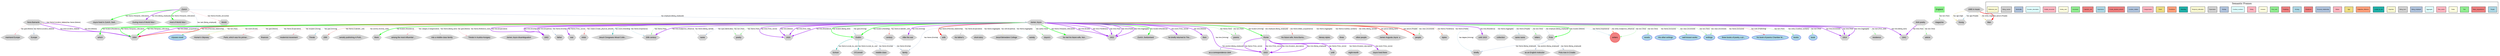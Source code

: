 digraph James_Joyce {
    rankdir=TB;
    compound=true;
    node [fontname="Arial", fontsize=12, style=filled];
    edge [fontname="Arial", fontsize=10, color=gray];
    
    // Graph styling
    bgcolor=white;
    
    // Node type definitions
    subgraph cluster_people {{
        label="People";
        style=filled;
        fillcolor=lightcoral;
        color=red;
        node [fillcolor=lightcoral, color=red, shape=circle];
    }}
    
    subgraph cluster_locations {{
        label="Locations";
        style=filled;
        fillcolor=lightgreen;
        color=green;
        node [fillcolor=lightgreen, color=green, shape=box];
    }}
    
    subgraph cluster_concepts {{
        label="Concepts";
        style=filled;
        fillcolor=lightblue;
        color=blue;
        node [fillcolor=lightblue, color=blue, shape=ellipse];
    }}
    
    subgraph cluster_events {{
        label="Events";
        style=filled;
        fillcolor=lightyellow;
        color=orange;
        node [fillcolor=lightyellow, color=orange, shape=diamond];
    }}
    
    subgraph cluster_other {{
        label="Other";
        style=filled;
        fillcolor=lightgray;
        color=gray;
        node [fillcolor=lightgray, color=gray, shape=hexagon];
    }}

    // People nodes
    "writers" [label="writers", fillcolor=lightcoral, color=red, shape=circle];

    // Locations nodes
    "England" [label="England", fillcolor=lightgreen, color=green, shape=box];

    // Concepts nodes
    "novels" [label="novels", fillcolor=lightblue, color=blue, shape=ellipse];
    "His other writings" [label="His other writings", fillcolor=lightblue, color=blue, shape=ellipse];
    "well-known works" [label="well-known works", fillcolor=lightblue, color=blue, shape=ellipse];
    "Ulysses novel" [label="Ulysses novel", fillcolor=lightblue, color=blue, shape=ellipse];
    "writings" [label="writings", fillcolor=lightblue, color=blue, shape=ellipse];
    "three books of poetry, a pl..." [label="three books of poetry, a pl...", fillcolor=lightblue, color=blue, shape=ellipse];
    "his book of poems Chamber M..." [label="his book of poems Chamber M...", fillcolor=lightblue, color=blue, shape=ellipse];
    "books" [label="books", fillcolor=lightblue, color=blue, shape=ellipse];
    "book" [label="book", fillcolor=lightblue, color=blue, shape=ellipse];

    // Other nodes
    "middle-class" [label="middle-class", fillcolor=lightgray, color=gray, shape=hexagon];
    "1914" [label="1914", fillcolor=lightgray, color=gray, shape=hexagon];
    "residence" [label="residence", fillcolor=lightgray, color=gray, shape=hexagon];
    "as an English instructor" [label="as an English instructor", fillcolor=lightgray, color=gray, shape=hexagon];
    "which" [label="which", fillcolor=lightgray, color=gray, shape=hexagon];
    "1904" [label="1904", fillcolor=lightgray, color=gray, shape=hexagon];
    "Homer's Odyssey" [label="Homer's Odyssey", fillcolor=lightgray, color=gray, shape=hexagon];
    "School" [label="School", fillcolor=lightgray, color=gray, shape=hexagon];
    "Pula" [label="Pula", fillcolor=lightgray, color=gray, shape=hexagon];
    "Paris, which was his primar..." [label="Paris, which was his primar...", fillcolor=lightgray, color=gray, shape=hexagon];
    "finances" [label="finances", fillcolor=lightgray, color=gray, shape=hexagon];
    "modernist movement" [label="modernist movement", fillcolor=lightgray, color=gray, shape=hexagon];
    "eight-month" [label="eight-month", fillcolor=lightgray, color=gray, shape=hexagon];
    "Pola now in Croatia" [label="Pola now in Croatia", fillcolor=lightgray, color=gray, shape=hexagon];
    "Trieste" [label="Trieste", fillcolor=lightgray, color=gray, shape=hexagon];
    "20th" [label="20th", fillcolor=lightgray, color=gray, shape=hexagon];
    "serially publishing A Portr..." [label="serially publishing A Portr...", fillcolor=lightgray, color=gray, shape=hexagon];
    "there" [label="there", fillcolor=lightgray, color=gray, shape=hexagon];
    "among the most influential ..." [label="among the most influential ...", fillcolor=lightgray, color=gray, shape=hexagon];
    "into a middle-class family" [label="into a middle-class family", fillcolor=lightgray, color=gray, shape=hexagon];
    "Trieste in Austria-Hungary" [label="Trieste in Austria-Hungary", fillcolor=lightgray, color=gray, shape=hexagon];
    "James Joyce disambiguation " [label="James Joyce disambiguation ", fillcolor=lightgray, color=gray, shape=hexagon];
    "1902" [label="1902", fillcolor=lightgray, color=gray, shape=hexagon];
    "father" [label="father", fillcolor=lightgray, color=gray, shape=hexagon];
    "magazine" [label="magazine", fillcolor=lightgray, color=gray, shape=hexagon];
    "Nora Barnacle" [label="Nora Barnacle", fillcolor=lightgray, color=gray, shape=hexagon];
    "Joyce lived in Zurich, Swit..." [label="Joyce lived in Zurich, Swit...", fillcolor=lightgray, color=gray, shape=hexagon];
    "1995 in music" [label="1995 in music", fillcolor=lightgray, color=gray, shape=hexagon];
    "war" [label="war", fillcolor=lightgray, color=gray, shape=hexagon];
    "Artist" [label="Artist", fillcolor=lightgray, color=gray, shape=hexagon];
    "Jesuit Clongowes Wood Colle..." [label="Jesuit Clongowes Wood Colle...", fillcolor=lightgray, color=gray, shape=hexagon];
    "Irish poetry" [label="Irish poetry", fillcolor=lightgray, color=gray, shape=hexagon];
    "20th century" [label="20th century", fillcolor=lightgray, color=gray, shape=hexagon];
    "O'Connell" [label="O'Connell", fillcolor=lightgray, color=gray, shape=hexagon];
    "During most of World War I" [label="During most of World War I", fillcolor=lightgray, color=gray, shape=hexagon];
    "until" [label="until", fillcolor=lightgray, color=gray, shape=hexagon];
    "name" [label="name", fillcolor=lightgray, color=gray, shape=hexagon];
    "poetry" [label="poetry", fillcolor=lightgray, color=gray, shape=hexagon];
    "1920" [label="1920", fillcolor=lightgray, color=gray, shape=hexagon];
    "briefly" [label="briefly", fillcolor=lightgray, color=gray, shape=hexagon];
    "century" [label="century", fillcolor=lightgray, color=gray, shape=hexagon];
    "Young" [label="Young", fillcolor=lightgray, color=gray, shape=hexagon];
    "After the war" [label="After the war", fillcolor=lightgray, color=gray, shape=hexagon];
    "article" [label="article", fillcolor=lightgray, color=gray, shape=hexagon];
    "Zürich" [label="Zürich", fillcolor=lightgray, color=gray, shape=hexagon];
    "Dublin" [label="Dublin", fillcolor=lightgray, color=gray, shape=hexagon];
    "wife" [label="wife", fillcolor=lightgray, color=gray, shape=hexagon];
    "mainland Europe" [label="mainland Europe", fillcolor=lightgray, color=gray, shape=hexagon];
    "his father's" [label="his father's", fillcolor=lightgray, color=gray, shape=hexagon];
    "short-story" [label="short-story", fillcolor=lightgray, color=gray, shape=hexagon];
    "Jesuit Belvedere College" [label="Jesuit Belvedere College", fillcolor=lightgray, color=gray, shape=hexagon];
    "Joyce lived there" [label="Joyce lived there", fillcolor=lightgray, color=gray, shape=hexagon];
    "variety" [label="variety", fillcolor=lightgray, color=gray, shape=hexagon];
    "Joyce's" [label="Joyce's", fillcolor=lightgray, color=gray, shape=hexagon];
    "he met his future wife, Nor..." [label="he met his future wife, Nor...", fillcolor=lightgray, color=gray, shape=hexagon];
    "Man" [label="Man", fillcolor=lightgray, color=gray, shape=hexagon];
    "1922" [label="1922", fillcolor=lightgray, color=gray, shape=hexagon];
    "Zurich, Switzerland" [label="Zurich, Switzerland", fillcolor=lightgray, color=gray, shape=hexagon];
    "he briefly returned to Trie..." [label="he briefly returned to Trie...", fillcolor=lightgray, color=gray, shape=hexagon];
    "then" [label="then", fillcolor=lightgray, color=gray, shape=hexagon];
    "most of World War I" [label="most of World War I", fillcolor=lightgray, color=gray, shape=hexagon];
    "family" [label="family", fillcolor=lightgray, color=gray, shape=hexagon];
    "James Joyce" [label="James Joyce", fillcolor=lightgray, color=gray, shape=hexagon];
    "Europe" [label="Europe", fillcolor=lightgray, color=gray, shape=hexagon];
    "poems" [label="poems", fillcolor=lightgray, color=gray, shape=hexagon];
    "Rome" [label="Rome", fillcolor=lightgray, color=gray, shape=hexagon];
    "1941" [label="1941", fillcolor=lightgray, color=gray, shape=hexagon];
    "his future wife, Nora Barna..." [label="his future wife, Nora Barna...", fillcolor=lightgray, color=gray, shape=hexagon];
    "literary styles" [label="literary styles", fillcolor=lightgray, color=gray, shape=hexagon];
    "World" [label="World", fillcolor=lightgray, color=gray, shape=hexagon];
    "three" [label="three", fillcolor=lightgray, color=gray, shape=hexagon];
    "other people" [label="other people", fillcolor=lightgray, color=gray, shape=hexagon];
    "James Augusta Joyce  a " [label="James Augusta Joyce  a ", fillcolor=lightgray, color=gray, shape=hexagon];
    "people" [label="people", fillcolor=lightgray, color=gray, shape=hexagon];
    "styles" [label="styles", fillcolor=lightgray, color=gray, shape=hexagon];
    "1915" [label="1915", fillcolor=lightgray, color=gray, shape=hexagon];
    "until 1915" [label="until 1915", fillcolor=lightgray, color=gray, shape=hexagon];
    "collection" [label="collection", fillcolor=lightgray, color=gray, shape=hexagon];
    "as a correspondence clerk" [label="as a correspondence clerk", fillcolor=lightgray, color=gray, shape=hexagon];
    "same name" [label="same name", fillcolor=lightgray, color=gray, shape=hexagon];
    "letters" [label="letters", fillcolor=lightgray, color=gray, shape=hexagon];

    // Relationships
    "James Joyce" -> "people" [label="has person [People]", color=red, penwidth=2];
    "James Joyce" -> "1904" [label="has time [Make_acquaintance]", color=purple, penwidth=2];
    "James Joyce" -> "1922" [label="has time [Text]", color=purple, penwidth=2];
    "James Joyce" -> "1922" [label="has time [Fields]", color=purple, penwidth=2];
    "James Joyce" -> "1920" [label="has time [Time_vector]", color=purple, penwidth=2];
    "James Joyce" -> "1922" [label="has time [Aggregate]", color=purple, penwidth=2];
    "James Joyce" -> "war" [label="has theme [Time_vector]", color=purple, penwidth=2];
    "Rome" -> "1915" [label="has time [Being_employed]", color=purple, penwidth=2];
    "Zürich" -> "James Joyce" [label="has employee [Being_employed]", color=lightsteelblue, penwidth=1];
    "James Joyce" -> "short-story" [label="has theme [Aggregate]", color=lightcyan, penwidth=1];
    "James Joyce" -> "Dublin" [label="has location [Being_born]", color=green, penwidth=2];
    "James Joyce" -> "1902" [label="has time [Expertise]", color=purple, penwidth=2];
    "Dublin" -> "O'Connell" [label="has theme [Locale_by_use]", color=lightseagreen, penwidth=1];
    "James Joyce" -> "20th century" [label="has time [Subjective_influence]", color=purple, penwidth=2];
    "1995 in music" -> "Man" [label="has entity [Age]", color=lightgoldenrod, penwidth=1];
    "James Joyce" -> "Trieste in Austria-Hungary" [label="has goal [Motion]", color=lightpink, penwidth=1];
    "James Joyce" -> "poems" [label="has theme [Text]", color=lightgreen, penwidth=1];
    "James Joyce" -> "1920" [label="has time [Motion]", color=purple, penwidth=2];
    "James Joyce" -> "1904" [label="has time [Personal_relationship]", color=red, penwidth=2];
    "James Joyce" -> "Paris, which was his primar..." [label="has goal [Motion]", color=lightpink, penwidth=1];
    "James Joyce" -> "which" [label="has location [Residence]", color=green, penwidth=2];
    "Zürich" -> "During most of World War I" [label="has time [Being_employed]", color=purple, penwidth=2];
    "James Joyce" -> "Dublin" [label="has goal [Arriving]", color=lightblue, penwidth=1];
    "Nora Barnacle" -> "1904" [label="has time [Motion]", color=purple, penwidth=2];
    "James Joyce" -> "1914" [label="has time [Text]", color=purple, penwidth=2];
    "James Joyce" -> "wife" [label="has theme [Personal_relationship]", color=red, penwidth=2];
    "James Joyce" -> "until 1915" [label="has time [Residence]", color=purple, penwidth=2];
    "James Joyce" -> "1914" [label="has time [Aggregate]", color=purple, penwidth=2];
    "James Joyce" -> "his book of poems Chamber M..." [label="has work [Publishing]", color=lightcoral, penwidth=1];
    "James Joyce" -> "collection" [label="has theme [Aggregate]", color=lightcyan, penwidth=1];
    "James Joyce" -> "1920" [label="has time [First_rank]", color=purple, penwidth=2];
    "Rome" -> "James Joyce" [label="has employee [Being_employed]", color=lightsteelblue, penwidth=1];
    "James Joyce" -> "His other writings" [label="has theme [Inclusion]", color=lightyellow, penwidth=1];
    "James Joyce" -> "modernist movement" [label="has recipient [Giving]", color=lightpink, penwidth=1];
    "James Joyce" -> "three" [label="has theme [Cardinal_numbers]", color=lightcyan, penwidth=1];
    "Nora Barnacle" -> "mainland Europe" [label="has goal [Motion]", color=lightpink, penwidth=1];
    "James Joyce" -> "1915" [label="has time [Arriving]", color=purple, penwidth=2];
    "Dublin" -> "middle-class" [label="has theme [Kinship]", color=lightsteelblue, penwidth=1];
    "Rome" -> "Joyce lived there" [label="has event [Time_vector]", color=purple, penwidth=2];
    "James Joyce" -> "variety" [label="has theme [Aggregate]", color=lightcyan, penwidth=1];
    "James Joyce" -> "his father's" [label="has theme [Expectation]", color=lightgray, penwidth=1];
    "James Joyce" -> "1904" [label="has theme [Temporal_collocation]", color=green, penwidth=2];
    "James Joyce" -> "literary styles" [label="has theme [Aggregate]", color=lightcyan, penwidth=1];
    "James Joyce" -> "Dublin" [label="has location [Attending]", color=green, penwidth=2];
    "James Joyce" -> "styles" [label="has theme [Trendiness]", color=lightsalmon, penwidth=1];
    "1995 in music" -> "Man" [label="has person [People]", color=red, penwidth=2];
    "James Joyce" -> "letters" [label="has text [Text]", color=lightgreen, penwidth=1];
    "Rome" -> "1915" [label="has theme [Time_vector]", color=purple, penwidth=2];
    "James Joyce" -> "poetry" [label="has theme [Text]", color=lightgreen, penwidth=1];
    "James Joyce" -> "Zurich, Switzerland" [label="has location [Residence]", color=green, penwidth=2];
    "James Joyce" -> "Homer's Odyssey" [label="has event [Event]", color=lightgoldenrod, penwidth=1];
    "Pula" -> "as an English instructor" [label="has position [Being_employed]", color=lightsteelblue, penwidth=1];
    "James Joyce" -> "1902" [label="has time [Expectation]", color=purple, penwidth=2];
    "James Joyce" -> "1922" [label="has time [Event]", color=purple, penwidth=2];
    "James Joyce" -> "among the most influential ..." [label="has category [Categorization]", color=lightpink, penwidth=1];
    "James Joyce" -> "father" [label="has theme [Kinship]", color=lightsteelblue, penwidth=1];
    "Nora Barnacle" -> "Nora Barnacle" [label="has theme [Locative_relation]", color=lightsteelblue, penwidth=1];
    "James Joyce" -> "Artist" [label="has creator [Create_physical_artwork]", color=lightcoral, penwidth=1];
    "Dublin" -> "School" [label="has theme [Locale_by_use]", color=lightseagreen, penwidth=1];
    "James Joyce" -> "then" [label="has time [Motion]", color=purple, penwidth=2];
    "James Joyce" -> "writers" [label="has theme [Importance]", color=lightblue, penwidth=1];
    "James Joyce" -> "Trieste" [label="has goal [Arriving]", color=lightblue, penwidth=1];
    "Zürich" -> "Ulysses novel" [label="has task [Being_employed]", color=lightsteelblue, penwidth=1];
    "1995 in music" -> "Young" [label="has age [Age]", color=lightgoldenrod, penwidth=1];
    "James Joyce" -> "1920" [label="has time [Residence]", color=purple, penwidth=2];
    "James Joyce" -> "Jesuit Clongowes Wood Colle..." [label="has event [Attending]", color=lightseagreen, penwidth=1];
    "Pula" -> "briefly" [label="has theme [Being_employed]", color=lightsteelblue, penwidth=1];
    "Zürich" -> "Joyce lived in Zurich, Swit..." [label="has theme [Temporal_collocation]", color=green, penwidth=2];
    "James Joyce" -> "there" [label="has location [Residence]", color=green, penwidth=2];
    "1995 in music" -> "Young" [label="has age [People]", color=lightblue, penwidth=1];
    "James Joyce" -> "same name" [label="has theme [People]", color=lightblue, penwidth=1];
    "James Joyce" -> "writers" [label="has entity [Subjective_influence]", color=lightsalmon, penwidth=1];
    "James Joyce" -> "1922" [label="has time [Trendiness]", color=purple, penwidth=2];
    "James Joyce" -> "his future wife, Nora Barna..." [label="has theme [Make_acquaintance]", color=lightcoral, penwidth=1];
    "Pula" -> "Pola now in Croatia" [label="has theme [Being_employed]", color=lightsteelblue, penwidth=1];
    "James Joyce" -> "20th" [label="has theme [Calendric_unit]", color=lightcoral, penwidth=1];
    "Rome" -> "1915" [label="has time [Time_vector]", color=purple, penwidth=2];
    "Rome" -> "as a correspondence clerk" [label="has position [Being_employed]", color=lightsteelblue, penwidth=1];
    "James Joyce" -> "book" [label="has text [Text]", color=lightgreen, penwidth=1];
    "Zürich" -> "most of World War I" [label="has theme [Temporal_collocation]", color=green, penwidth=2];
    "James Joyce" -> "residence" [label="has item [First_rank]", color=lightgreen, penwidth=1];
    "James Joyce" -> "into a middle-class family" [label="has theme [Being_born]", color=lightgray, penwidth=1];
    "James Joyce" -> "he met his future wife, Nor..." [label="has theme [Temporal_collocation]", color=green, penwidth=2];
    "James Joyce" -> "he briefly returned to Trie..." [label="has event [Time_vector]", color=purple, penwidth=2];
    "James Joyce" -> "Joyce's" [label="has author [Text]", color=lightgreen, penwidth=1];
    "James Joyce" -> "well-known works" [label="has class [Increment]", color=lightgreen, penwidth=1];
    "Dublin" -> "family" [label="has theme [Kinship]", color=lightsteelblue, penwidth=1];
    "James Joyce" -> "serially publishing A Portr..." [label="has activity [Activity_start]", color=lightyellow, penwidth=1];
    "James Joyce" -> "books" [label="has entity [Cardinal_numbers]", color=lightcyan, penwidth=1];
    "James Joyce" -> "briefly" [label="has degree [Arriving]", color=lightblue, penwidth=1];
    "James Joyce" -> "books" [label="has text [Text]", color=lightgreen, penwidth=1];
    "James Joyce" -> "James Augusta Joyce  a " [label="has person [Being_born]", color=red, penwidth=2];
    "Rome" -> "until" [label="has theme [Time_vector]", color=purple, penwidth=2];
    "James Joyce" -> "century" [label="has theme [Calendric_unit]", color=lightcoral, penwidth=1];
    "Zürich" -> "World" [label="has theme [Hostile_encounter]", color=lightpink, penwidth=1];
    "James Joyce" -> "Jesuit Belvedere College" [label="has skill [Expertise]", color=lightgoldenrodyellow, penwidth=1];
    "Nora Barnacle" -> "Nora Barnacle" [label="has theme [Motion]", color=lightpink, penwidth=1];
    "James Joyce" -> "novels" [label="has text [Text]", color=lightgreen, penwidth=1];
    "James Joyce" -> "poetry" [label="has text [Text]", color=lightgreen, penwidth=1];
    "Pula" -> "James Joyce" [label="has employee [Being_employed]", color=lightsteelblue, penwidth=1];
    "James Joyce" -> "styles" [label="has theme [Fields]", color=lightyellow, penwidth=1];
    "James Joyce" -> "1904" [label="has time [Temporal_collocation]", color=green, penwidth=2];
    "Nora Barnacle" -> "Europe" [label="has theme [Locative_relation]", color=lightsteelblue, penwidth=1];
    "Nora Barnacle" -> "1904" [label="has time [Locative_relation]", color=purple, penwidth=2];
    "Rome" -> "1915" [label="has time [Duration_description]", color=purple, penwidth=2];
    "James Joyce" -> "name" [label="has type [Identicality]", color=lightsteelblue, penwidth=1];
    "James Joyce" -> "poems" [label="has text [Text]", color=lightgreen, penwidth=1];
    "James Joyce" -> "three books of poetry, a pl..." [label="has theme [Inclusion]", color=lightyellow, penwidth=1];
    "England" -> "magazine" [label="has text [Text]", color=lightgreen, penwidth=1];
    "James Joyce" -> "family" [label="has theme [Kinship]", color=lightsteelblue, penwidth=1];
    "James Joyce" -> "20th century" [label="has theme [Importance]", color=lightblue, penwidth=1];
    "James Joyce" -> "other people" [label="has entity [Being_named]", color=lightgray, penwidth=1];
    "James Joyce" -> "writings" [label="has text [Text]", color=lightgreen, penwidth=1];
    "James Joyce" -> "Pula" [label="has location [Motion]", color=green, penwidth=2];
    "James Joyce" -> "James Joyce disambiguation " [label="has theme [Reference_text]", color=lightgoldenrodyellow, penwidth=1];
    "Irish poetry" -> "article" [label="has text [Text]", color=lightgreen, penwidth=1];
    "James Joyce" -> "1902" [label="has time [Kinship]", color=purple, penwidth=2];
    "Rome" -> "eight-month" [label="has theme [Duration_description]", color=lightcyan, penwidth=1];
    "James Joyce" -> "1941" [label="has time [Being_born]", color=purple, penwidth=2];
    "James Joyce" -> "Rome" [label="has location [Arriving]", color=green, penwidth=2];
    "James Joyce" -> "writings" [label="has class [Increment]", color=lightgreen, penwidth=1];
    "James Joyce" -> "After the war" [label="has time [Arriving]", color=purple, penwidth=2];
    "James Joyce" -> "people" [label="has class [Increment]", color=lightgreen, penwidth=1];
    "James Joyce" -> "writers" [label="has text [Text]", color=lightgreen, penwidth=1];
    "James Joyce" -> "20th century" [label="has theme [Text]", color=lightgreen, penwidth=1];
    "Irish poetry" -> "1941" [label="has time [Text]", color=purple, penwidth=2];
    "James Joyce" -> "Ulysses novel" [label="has text [Text]", color=lightgreen, penwidth=1];
    "James Joyce" -> "1914" [label="has time [Increment]", color=purple, penwidth=2];
    "James Joyce" -> "finances" [label="has theme [Expectation]", color=lightgray, penwidth=1];
    "James Joyce" -> "name" [label="has theme [Being_named]", color=lightgray, penwidth=1];

    // Frame Legend
    subgraph cluster_legend {
        label="Semantic Frames";
        style=filled;
        fillcolor=white;
        color=black;
        rank=sink;
        "People_legend" [label="People", fillcolor="lightblue", style=filled, shape=box, fontsize=8];
        "Make_acquaintance_legend" [label="Make_acquaintance", fillcolor="lightcoral", style=filled, shape=box, fontsize=8];
        "Text_legend" [label="Text", fillcolor="lightgreen", style=filled, shape=box, fontsize=8];
        "Fields_legend" [label="Fields", fillcolor="lightyellow", style=filled, shape=box, fontsize=8];
        "Time_vector_legend" [label="Time_vector", fillcolor="lightpink", style=filled, shape=box, fontsize=8];
        "Aggregate_legend" [label="Aggregate", fillcolor="lightcyan", style=filled, shape=box, fontsize=8];
        "Being_employed_legend" [label="Being_employed", fillcolor="lightsteelblue", style=filled, shape=box, fontsize=8];
        "Being_born_legend" [label="Being_born", fillcolor="lightgray", style=filled, shape=box, fontsize=8];
        "Expertise_legend" [label="Expertise", fillcolor="lightgoldenrodyellow", style=filled, shape=box, fontsize=8];
        "Locale_by_use_legend" [label="Locale_by_use", fillcolor="lightseagreen", style=filled, shape=box, fontsize=8];
        "Subjective_influence_legend" [label="Subjective_influence", fillcolor="lightsalmon", style=filled, shape=box, fontsize=8];
        "Age_legend" [label="Age", fillcolor="lightgoldenrod", style=filled, shape=box, fontsize=8];
        "Motion_legend" [label="Motion", fillcolor="lightpink", style=filled, shape=box, fontsize=8];
        "Personal_relationship_legend" [label="Personal_relationship", fillcolor="lightsteelblue", style=filled, shape=box, fontsize=8];
        "Residence_legend" [label="Residence", fillcolor="lightcoral", style=filled, shape=box, fontsize=8];
        "Arriving_legend" [label="Arriving", fillcolor="lightblue", style=filled, shape=box, fontsize=8];
        "Publishing_legend" [label="Publishing", fillcolor="lightcoral", style=filled, shape=box, fontsize=8];
        "First_rank_legend" [label="First_rank", fillcolor="lightgreen", style=filled, shape=box, fontsize=8];
        "Inclusion_legend" [label="Inclusion", fillcolor="lightyellow", style=filled, shape=box, fontsize=8];
        "Giving_legend" [label="Giving", fillcolor="lightpink", style=filled, shape=box, fontsize=8];
        "Cardinal_numbers_legend" [label="Cardinal_numbers", fillcolor="lightcyan", style=filled, shape=box, fontsize=8];
        "Kinship_legend" [label="Kinship", fillcolor="lightsteelblue", style=filled, shape=box, fontsize=8];
        "Expectation_legend" [label="Expectation", fillcolor="lightgray", style=filled, shape=box, fontsize=8];
        "Temporal_collocation_legend" [label="Temporal_collocation", fillcolor="lightgoldenrodyellow", style=filled, shape=box, fontsize=8];
        "Attending_legend" [label="Attending", fillcolor="lightseagreen", style=filled, shape=box, fontsize=8];
        "Trendiness_legend" [label="Trendiness", fillcolor="lightsalmon", style=filled, shape=box, fontsize=8];
        "Event_legend" [label="Event", fillcolor="lightgoldenrod", style=filled, shape=box, fontsize=8];
        "Categorization_legend" [label="Categorization", fillcolor="lightpink", style=filled, shape=box, fontsize=8];
        "Locative_relation_legend" [label="Locative_relation", fillcolor="lightsteelblue", style=filled, shape=box, fontsize=8];
        "Create_physical_artwork_legend" [label="Create_physical_artwork", fillcolor="lightcoral", style=filled, shape=box, fontsize=8];
        "Importance_legend" [label="Importance", fillcolor="lightblue", style=filled, shape=box, fontsize=8];
        "Calendric_unit_legend" [label="Calendric_unit", fillcolor="lightcoral", style=filled, shape=box, fontsize=8];
        "Increment_legend" [label="Increment", fillcolor="lightgreen", style=filled, shape=box, fontsize=8];
        "Activity_start_legend" [label="Activity_start", fillcolor="lightyellow", style=filled, shape=box, fontsize=8];
        "Hostile_encounter_legend" [label="Hostile_encounter", fillcolor="lightpink", style=filled, shape=box, fontsize=8];
        "Duration_description_legend" [label="Duration_description", fillcolor="lightcyan", style=filled, shape=box, fontsize=8];
        "Identicality_legend" [label="Identicality", fillcolor="lightsteelblue", style=filled, shape=box, fontsize=8];
        "Being_named_legend" [label="Being_named", fillcolor="lightgray", style=filled, shape=box, fontsize=8];
        "Reference_text_legend" [label="Reference_text", fillcolor="lightgoldenrodyellow", style=filled, shape=box, fontsize=8];
    }
}